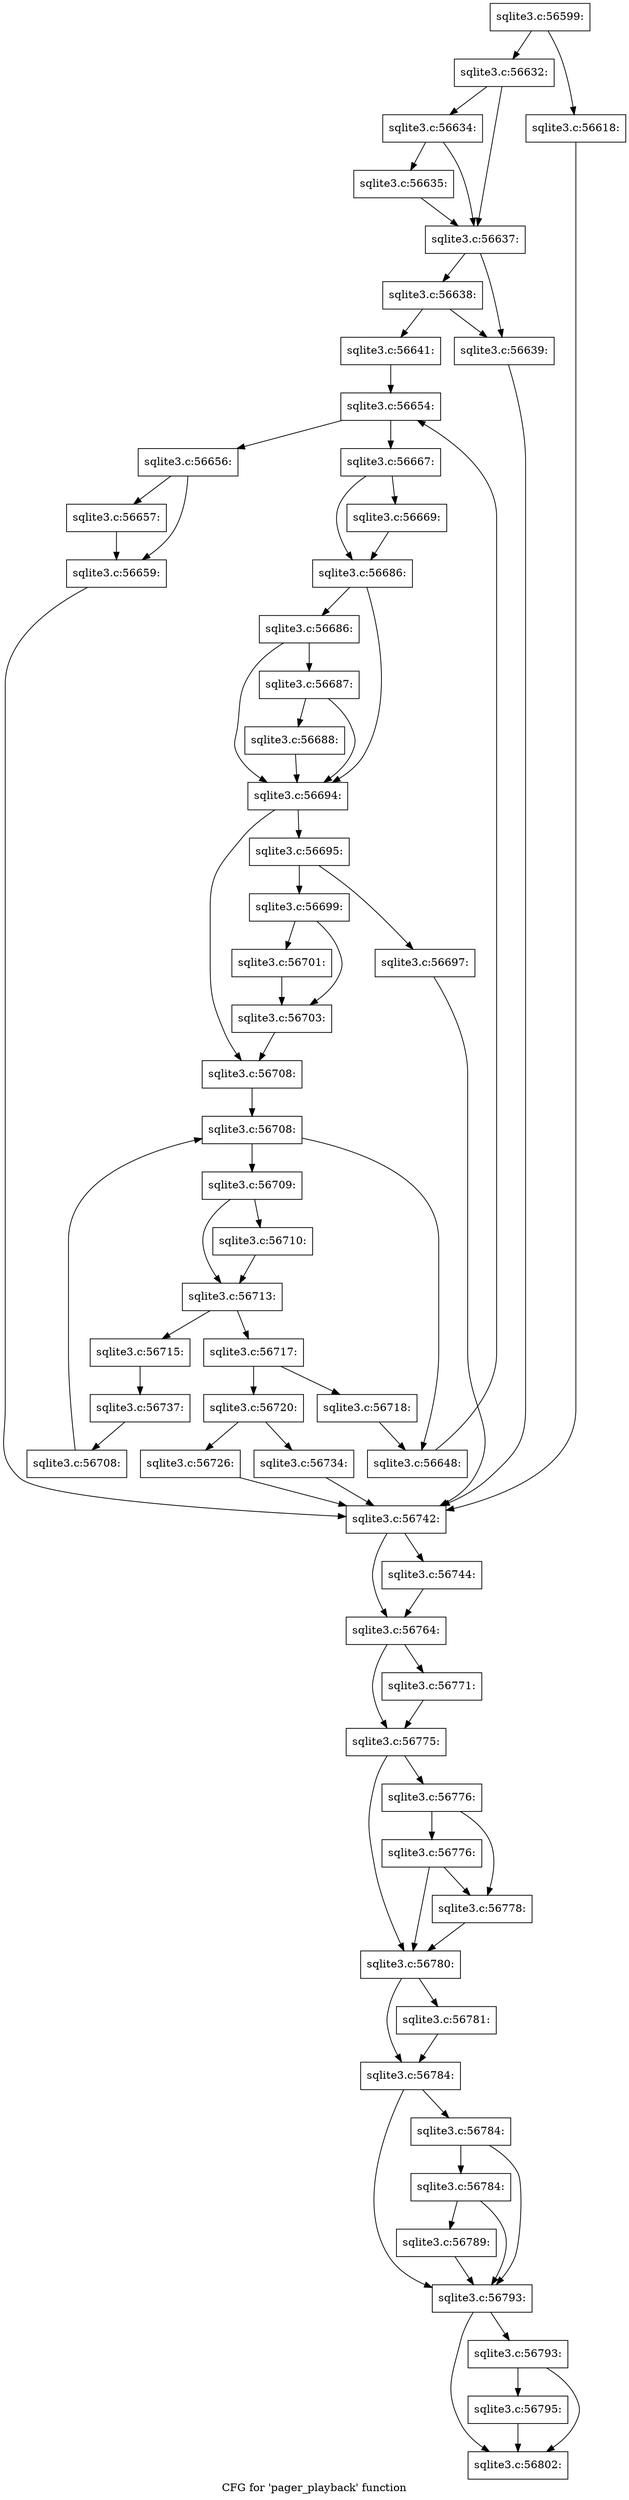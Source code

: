 digraph "CFG for 'pager_playback' function" {
	label="CFG for 'pager_playback' function";

	Node0x55c0f751efb0 [shape=record,label="{sqlite3.c:56599:}"];
	Node0x55c0f751efb0 -> Node0x55c0f7587a20;
	Node0x55c0f751efb0 -> Node0x55c0f7587a70;
	Node0x55c0f7587a20 [shape=record,label="{sqlite3.c:56618:}"];
	Node0x55c0f7587a20 -> Node0x55c0f7588620;
	Node0x55c0f7587a70 [shape=record,label="{sqlite3.c:56632:}"];
	Node0x55c0f7587a70 -> Node0x55c0f7589850;
	Node0x55c0f7587a70 -> Node0x55c0f75891c0;
	Node0x55c0f7589850 [shape=record,label="{sqlite3.c:56634:}"];
	Node0x55c0f7589850 -> Node0x55c0f584e770;
	Node0x55c0f7589850 -> Node0x55c0f75891c0;
	Node0x55c0f584e770 [shape=record,label="{sqlite3.c:56635:}"];
	Node0x55c0f584e770 -> Node0x55c0f75891c0;
	Node0x55c0f75891c0 [shape=record,label="{sqlite3.c:56637:}"];
	Node0x55c0f75891c0 -> Node0x55c0f5283230;
	Node0x55c0f75891c0 -> Node0x55c0f758a880;
	Node0x55c0f758a880 [shape=record,label="{sqlite3.c:56638:}"];
	Node0x55c0f758a880 -> Node0x55c0f758a320;
	Node0x55c0f758a880 -> Node0x55c0f5283230;
	Node0x55c0f5283230 [shape=record,label="{sqlite3.c:56639:}"];
	Node0x55c0f5283230 -> Node0x55c0f7588620;
	Node0x55c0f758a320 [shape=record,label="{sqlite3.c:56641:}"];
	Node0x55c0f758a320 -> Node0x55c0f758b1d0;
	Node0x55c0f758b1d0 [shape=record,label="{sqlite3.c:56654:}"];
	Node0x55c0f758b1d0 -> Node0x55c0f758b4e0;
	Node0x55c0f758b1d0 -> Node0x55c0f758b660;
	Node0x55c0f758b4e0 [shape=record,label="{sqlite3.c:56656:}"];
	Node0x55c0f758b4e0 -> Node0x55c0f758ba70;
	Node0x55c0f758b4e0 -> Node0x55c0f758bac0;
	Node0x55c0f758ba70 [shape=record,label="{sqlite3.c:56657:}"];
	Node0x55c0f758ba70 -> Node0x55c0f758bac0;
	Node0x55c0f758bac0 [shape=record,label="{sqlite3.c:56659:}"];
	Node0x55c0f758bac0 -> Node0x55c0f7588620;
	Node0x55c0f758b660 [shape=record,label="{sqlite3.c:56667:}"];
	Node0x55c0f758b660 -> Node0x55c0f758c140;
	Node0x55c0f758b660 -> Node0x55c0f758c190;
	Node0x55c0f758c140 [shape=record,label="{sqlite3.c:56669:}"];
	Node0x55c0f758c140 -> Node0x55c0f758c190;
	Node0x55c0f758c190 [shape=record,label="{sqlite3.c:56686:}"];
	Node0x55c0f758c190 -> Node0x55c0f758d030;
	Node0x55c0f758c190 -> Node0x55c0f758cf60;
	Node0x55c0f758d030 [shape=record,label="{sqlite3.c:56686:}"];
	Node0x55c0f758d030 -> Node0x55c0f758cf60;
	Node0x55c0f758d030 -> Node0x55c0f758cfb0;
	Node0x55c0f758cfb0 [shape=record,label="{sqlite3.c:56687:}"];
	Node0x55c0f758cfb0 -> Node0x55c0f758cf10;
	Node0x55c0f758cfb0 -> Node0x55c0f758cf60;
	Node0x55c0f758cf10 [shape=record,label="{sqlite3.c:56688:}"];
	Node0x55c0f758cf10 -> Node0x55c0f758cf60;
	Node0x55c0f758cf60 [shape=record,label="{sqlite3.c:56694:}"];
	Node0x55c0f758cf60 -> Node0x55c0f758e7c0;
	Node0x55c0f758cf60 -> Node0x55c0f758e810;
	Node0x55c0f758e7c0 [shape=record,label="{sqlite3.c:56695:}"];
	Node0x55c0f758e7c0 -> Node0x55c0f585ac40;
	Node0x55c0f758e7c0 -> Node0x55c0f758f7f0;
	Node0x55c0f585ac40 [shape=record,label="{sqlite3.c:56697:}"];
	Node0x55c0f585ac40 -> Node0x55c0f7588620;
	Node0x55c0f758f7f0 [shape=record,label="{sqlite3.c:56699:}"];
	Node0x55c0f758f7f0 -> Node0x55c0f758fdf0;
	Node0x55c0f758f7f0 -> Node0x55c0f758fe40;
	Node0x55c0f758fdf0 [shape=record,label="{sqlite3.c:56701:}"];
	Node0x55c0f758fdf0 -> Node0x55c0f758fe40;
	Node0x55c0f758fe40 [shape=record,label="{sqlite3.c:56703:}"];
	Node0x55c0f758fe40 -> Node0x55c0f758e810;
	Node0x55c0f758e810 [shape=record,label="{sqlite3.c:56708:}"];
	Node0x55c0f758e810 -> Node0x55c0f75906d0;
	Node0x55c0f75906d0 [shape=record,label="{sqlite3.c:56708:}"];
	Node0x55c0f75906d0 -> Node0x55c0f75908f0;
	Node0x55c0f75906d0 -> Node0x55c0f7590520;
	Node0x55c0f75908f0 [shape=record,label="{sqlite3.c:56709:}"];
	Node0x55c0f75908f0 -> Node0x55c0f7590d70;
	Node0x55c0f75908f0 -> Node0x55c0f7590dc0;
	Node0x55c0f7590d70 [shape=record,label="{sqlite3.c:56710:}"];
	Node0x55c0f7590d70 -> Node0x55c0f7590dc0;
	Node0x55c0f7590dc0 [shape=record,label="{sqlite3.c:56713:}"];
	Node0x55c0f7590dc0 -> Node0x55c0f5857d80;
	Node0x55c0f7590dc0 -> Node0x55c0f7591d00;
	Node0x55c0f5857d80 [shape=record,label="{sqlite3.c:56715:}"];
	Node0x55c0f5857d80 -> Node0x55c0f75916b0;
	Node0x55c0f7591d00 [shape=record,label="{sqlite3.c:56717:}"];
	Node0x55c0f7591d00 -> Node0x55c0f7592280;
	Node0x55c0f7591d00 -> Node0x55c0f7592320;
	Node0x55c0f7592280 [shape=record,label="{sqlite3.c:56718:}"];
	Node0x55c0f7592280 -> Node0x55c0f7590520;
	Node0x55c0f7592320 [shape=record,label="{sqlite3.c:56720:}"];
	Node0x55c0f7592320 -> Node0x55c0f75928f0;
	Node0x55c0f7592320 -> Node0x55c0f7592990;
	Node0x55c0f75928f0 [shape=record,label="{sqlite3.c:56726:}"];
	Node0x55c0f75928f0 -> Node0x55c0f7588620;
	Node0x55c0f7592990 [shape=record,label="{sqlite3.c:56734:}"];
	Node0x55c0f7592990 -> Node0x55c0f7588620;
	Node0x55c0f75916b0 [shape=record,label="{sqlite3.c:56737:}"];
	Node0x55c0f75916b0 -> Node0x55c0f7590860;
	Node0x55c0f7590860 [shape=record,label="{sqlite3.c:56708:}"];
	Node0x55c0f7590860 -> Node0x55c0f75906d0;
	Node0x55c0f7590520 [shape=record,label="{sqlite3.c:56648:}"];
	Node0x55c0f7590520 -> Node0x55c0f758b1d0;
	Node0x55c0f7588620 [shape=record,label="{sqlite3.c:56742:}"];
	Node0x55c0f7588620 -> Node0x55c0f758b0d0;
	Node0x55c0f7588620 -> Node0x55c0f758b150;
	Node0x55c0f758b0d0 [shape=record,label="{sqlite3.c:56744:}"];
	Node0x55c0f758b0d0 -> Node0x55c0f758b150;
	Node0x55c0f758b150 [shape=record,label="{sqlite3.c:56764:}"];
	Node0x55c0f758b150 -> Node0x55c0f75922d0;
	Node0x55c0f758b150 -> Node0x55c0f7592940;
	Node0x55c0f75922d0 [shape=record,label="{sqlite3.c:56771:}"];
	Node0x55c0f75922d0 -> Node0x55c0f7592940;
	Node0x55c0f7592940 [shape=record,label="{sqlite3.c:56775:}"];
	Node0x55c0f7592940 -> Node0x55c0f7595410;
	Node0x55c0f7592940 -> Node0x55c0f75953c0;
	Node0x55c0f7595410 [shape=record,label="{sqlite3.c:56776:}"];
	Node0x55c0f7595410 -> Node0x55c0f7595370;
	Node0x55c0f7595410 -> Node0x55c0f7595740;
	Node0x55c0f7595740 [shape=record,label="{sqlite3.c:56776:}"];
	Node0x55c0f7595740 -> Node0x55c0f7595370;
	Node0x55c0f7595740 -> Node0x55c0f75953c0;
	Node0x55c0f7595370 [shape=record,label="{sqlite3.c:56778:}"];
	Node0x55c0f7595370 -> Node0x55c0f75953c0;
	Node0x55c0f75953c0 [shape=record,label="{sqlite3.c:56780:}"];
	Node0x55c0f75953c0 -> Node0x55c0f7596460;
	Node0x55c0f75953c0 -> Node0x55c0f75964b0;
	Node0x55c0f7596460 [shape=record,label="{sqlite3.c:56781:}"];
	Node0x55c0f7596460 -> Node0x55c0f75964b0;
	Node0x55c0f75964b0 [shape=record,label="{sqlite3.c:56784:}"];
	Node0x55c0f75964b0 -> Node0x55c0f75970f0;
	Node0x55c0f75964b0 -> Node0x55c0f7597020;
	Node0x55c0f75970f0 [shape=record,label="{sqlite3.c:56784:}"];
	Node0x55c0f75970f0 -> Node0x55c0f7597070;
	Node0x55c0f75970f0 -> Node0x55c0f7597020;
	Node0x55c0f7597070 [shape=record,label="{sqlite3.c:56784:}"];
	Node0x55c0f7597070 -> Node0x55c0f7596fd0;
	Node0x55c0f7597070 -> Node0x55c0f7597020;
	Node0x55c0f7596fd0 [shape=record,label="{sqlite3.c:56789:}"];
	Node0x55c0f7596fd0 -> Node0x55c0f7597020;
	Node0x55c0f7597020 [shape=record,label="{sqlite3.c:56793:}"];
	Node0x55c0f7597020 -> Node0x55c0f7598410;
	Node0x55c0f7597020 -> Node0x55c0f758f5a0;
	Node0x55c0f7598410 [shape=record,label="{sqlite3.c:56793:}"];
	Node0x55c0f7598410 -> Node0x55c0f585a7e0;
	Node0x55c0f7598410 -> Node0x55c0f758f5a0;
	Node0x55c0f585a7e0 [shape=record,label="{sqlite3.c:56795:}"];
	Node0x55c0f585a7e0 -> Node0x55c0f758f5a0;
	Node0x55c0f758f5a0 [shape=record,label="{sqlite3.c:56802:}"];
}
